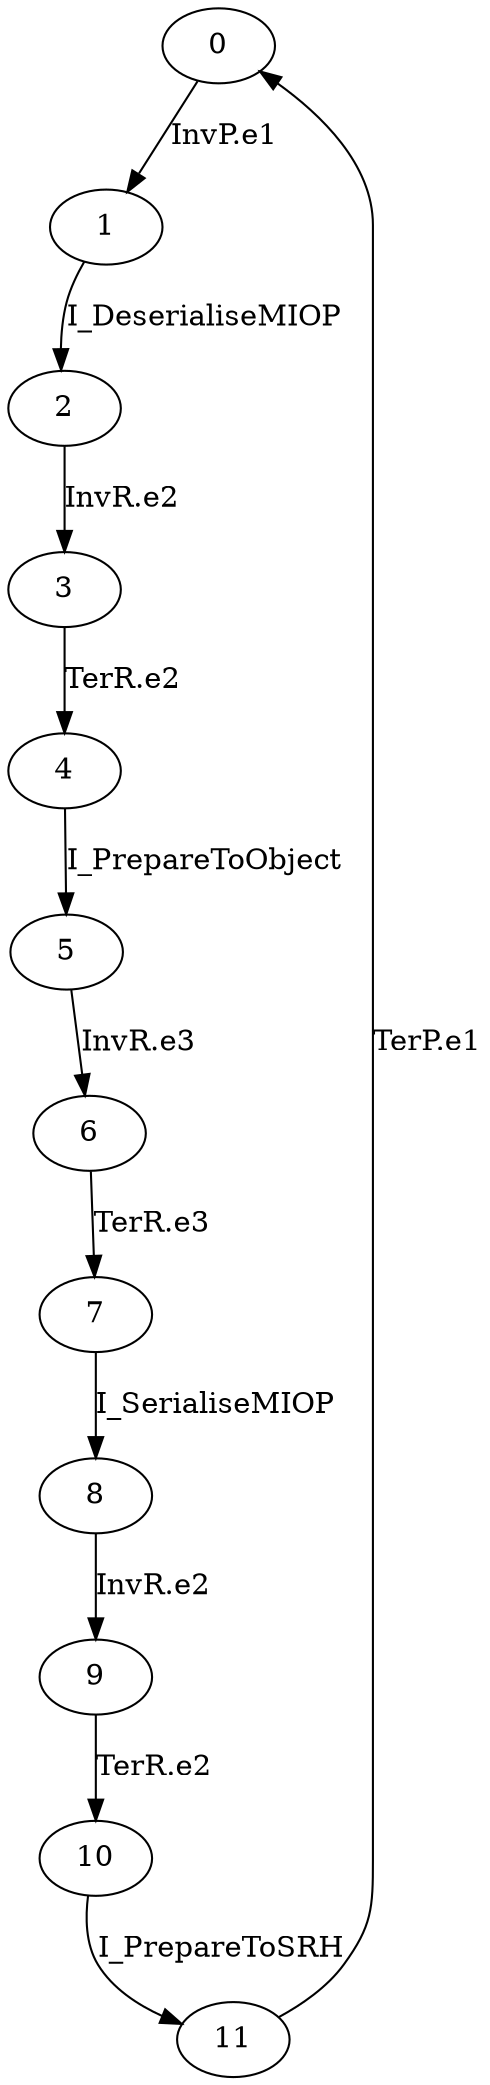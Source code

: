 digraph G {
  0 -> 1 [ label="InvP.e1" ];
  1 -> 2 [ label="I_DeserialiseMIOP" ];
  2 -> 3 [ label="InvR.e2" ];
  3 -> 4 [ label="TerR.e2" ];
  4 -> 5 [ label="I_PrepareToObject" ];
  5 -> 6 [ label="InvR.e3" ];
  6 -> 7 [ label="TerR.e3" ];
  7 -> 8 [ label="I_SerialiseMIOP" ];
  8 -> 9 [ label="InvR.e2" ];
  9 -> 10 [ label="TerR.e2" ];
  10 -> 11 [ label="I_PrepareToSRH" ];
  11 -> 0 [ label="TerP.e1" ];
}
